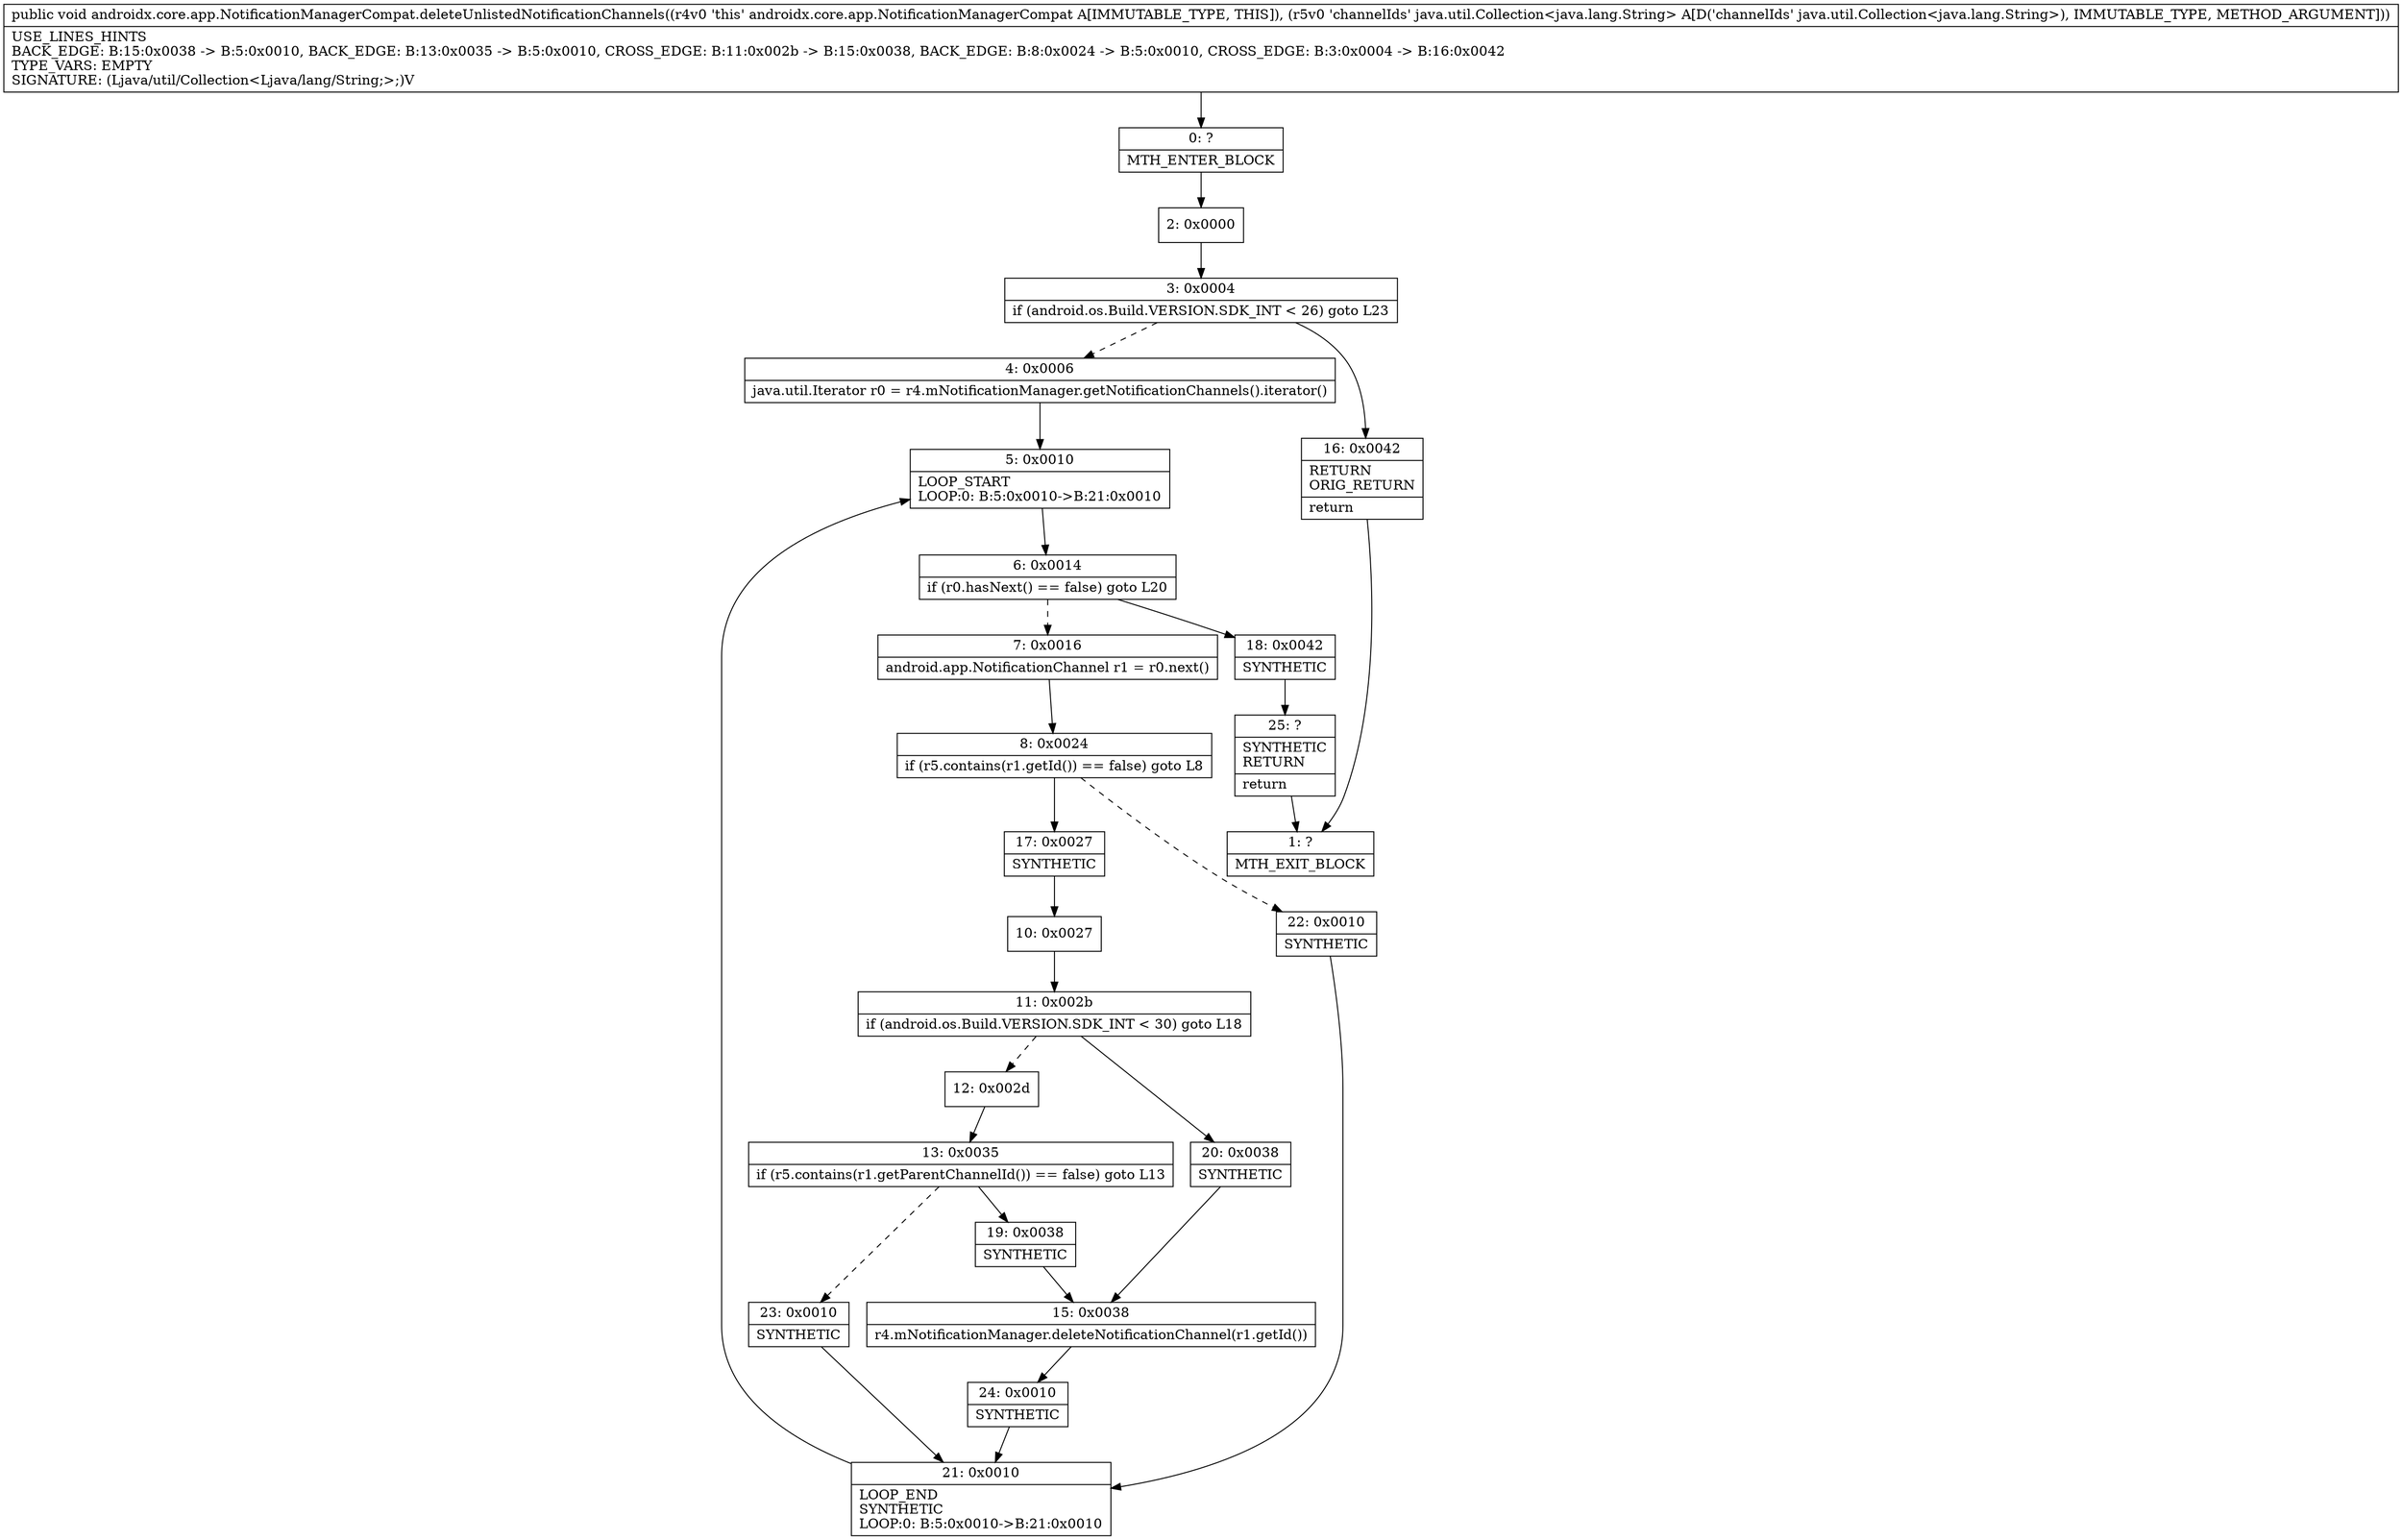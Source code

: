 digraph "CFG forandroidx.core.app.NotificationManagerCompat.deleteUnlistedNotificationChannels(Ljava\/util\/Collection;)V" {
Node_0 [shape=record,label="{0\:\ ?|MTH_ENTER_BLOCK\l}"];
Node_2 [shape=record,label="{2\:\ 0x0000}"];
Node_3 [shape=record,label="{3\:\ 0x0004|if (android.os.Build.VERSION.SDK_INT \< 26) goto L23\l}"];
Node_4 [shape=record,label="{4\:\ 0x0006|java.util.Iterator r0 = r4.mNotificationManager.getNotificationChannels().iterator()\l}"];
Node_5 [shape=record,label="{5\:\ 0x0010|LOOP_START\lLOOP:0: B:5:0x0010\-\>B:21:0x0010\l}"];
Node_6 [shape=record,label="{6\:\ 0x0014|if (r0.hasNext() == false) goto L20\l}"];
Node_7 [shape=record,label="{7\:\ 0x0016|android.app.NotificationChannel r1 = r0.next()\l}"];
Node_8 [shape=record,label="{8\:\ 0x0024|if (r5.contains(r1.getId()) == false) goto L8\l}"];
Node_17 [shape=record,label="{17\:\ 0x0027|SYNTHETIC\l}"];
Node_10 [shape=record,label="{10\:\ 0x0027}"];
Node_11 [shape=record,label="{11\:\ 0x002b|if (android.os.Build.VERSION.SDK_INT \< 30) goto L18\l}"];
Node_12 [shape=record,label="{12\:\ 0x002d}"];
Node_13 [shape=record,label="{13\:\ 0x0035|if (r5.contains(r1.getParentChannelId()) == false) goto L13\l}"];
Node_19 [shape=record,label="{19\:\ 0x0038|SYNTHETIC\l}"];
Node_15 [shape=record,label="{15\:\ 0x0038|r4.mNotificationManager.deleteNotificationChannel(r1.getId())\l}"];
Node_24 [shape=record,label="{24\:\ 0x0010|SYNTHETIC\l}"];
Node_21 [shape=record,label="{21\:\ 0x0010|LOOP_END\lSYNTHETIC\lLOOP:0: B:5:0x0010\-\>B:21:0x0010\l}"];
Node_23 [shape=record,label="{23\:\ 0x0010|SYNTHETIC\l}"];
Node_20 [shape=record,label="{20\:\ 0x0038|SYNTHETIC\l}"];
Node_22 [shape=record,label="{22\:\ 0x0010|SYNTHETIC\l}"];
Node_18 [shape=record,label="{18\:\ 0x0042|SYNTHETIC\l}"];
Node_25 [shape=record,label="{25\:\ ?|SYNTHETIC\lRETURN\l|return\l}"];
Node_1 [shape=record,label="{1\:\ ?|MTH_EXIT_BLOCK\l}"];
Node_16 [shape=record,label="{16\:\ 0x0042|RETURN\lORIG_RETURN\l|return\l}"];
MethodNode[shape=record,label="{public void androidx.core.app.NotificationManagerCompat.deleteUnlistedNotificationChannels((r4v0 'this' androidx.core.app.NotificationManagerCompat A[IMMUTABLE_TYPE, THIS]), (r5v0 'channelIds' java.util.Collection\<java.lang.String\> A[D('channelIds' java.util.Collection\<java.lang.String\>), IMMUTABLE_TYPE, METHOD_ARGUMENT]))  | USE_LINES_HINTS\lBACK_EDGE: B:15:0x0038 \-\> B:5:0x0010, BACK_EDGE: B:13:0x0035 \-\> B:5:0x0010, CROSS_EDGE: B:11:0x002b \-\> B:15:0x0038, BACK_EDGE: B:8:0x0024 \-\> B:5:0x0010, CROSS_EDGE: B:3:0x0004 \-\> B:16:0x0042\lTYPE_VARS: EMPTY\lSIGNATURE: (Ljava\/util\/Collection\<Ljava\/lang\/String;\>;)V\l}"];
MethodNode -> Node_0;Node_0 -> Node_2;
Node_2 -> Node_3;
Node_3 -> Node_4[style=dashed];
Node_3 -> Node_16;
Node_4 -> Node_5;
Node_5 -> Node_6;
Node_6 -> Node_7[style=dashed];
Node_6 -> Node_18;
Node_7 -> Node_8;
Node_8 -> Node_17;
Node_8 -> Node_22[style=dashed];
Node_17 -> Node_10;
Node_10 -> Node_11;
Node_11 -> Node_12[style=dashed];
Node_11 -> Node_20;
Node_12 -> Node_13;
Node_13 -> Node_19;
Node_13 -> Node_23[style=dashed];
Node_19 -> Node_15;
Node_15 -> Node_24;
Node_24 -> Node_21;
Node_21 -> Node_5;
Node_23 -> Node_21;
Node_20 -> Node_15;
Node_22 -> Node_21;
Node_18 -> Node_25;
Node_25 -> Node_1;
Node_16 -> Node_1;
}

